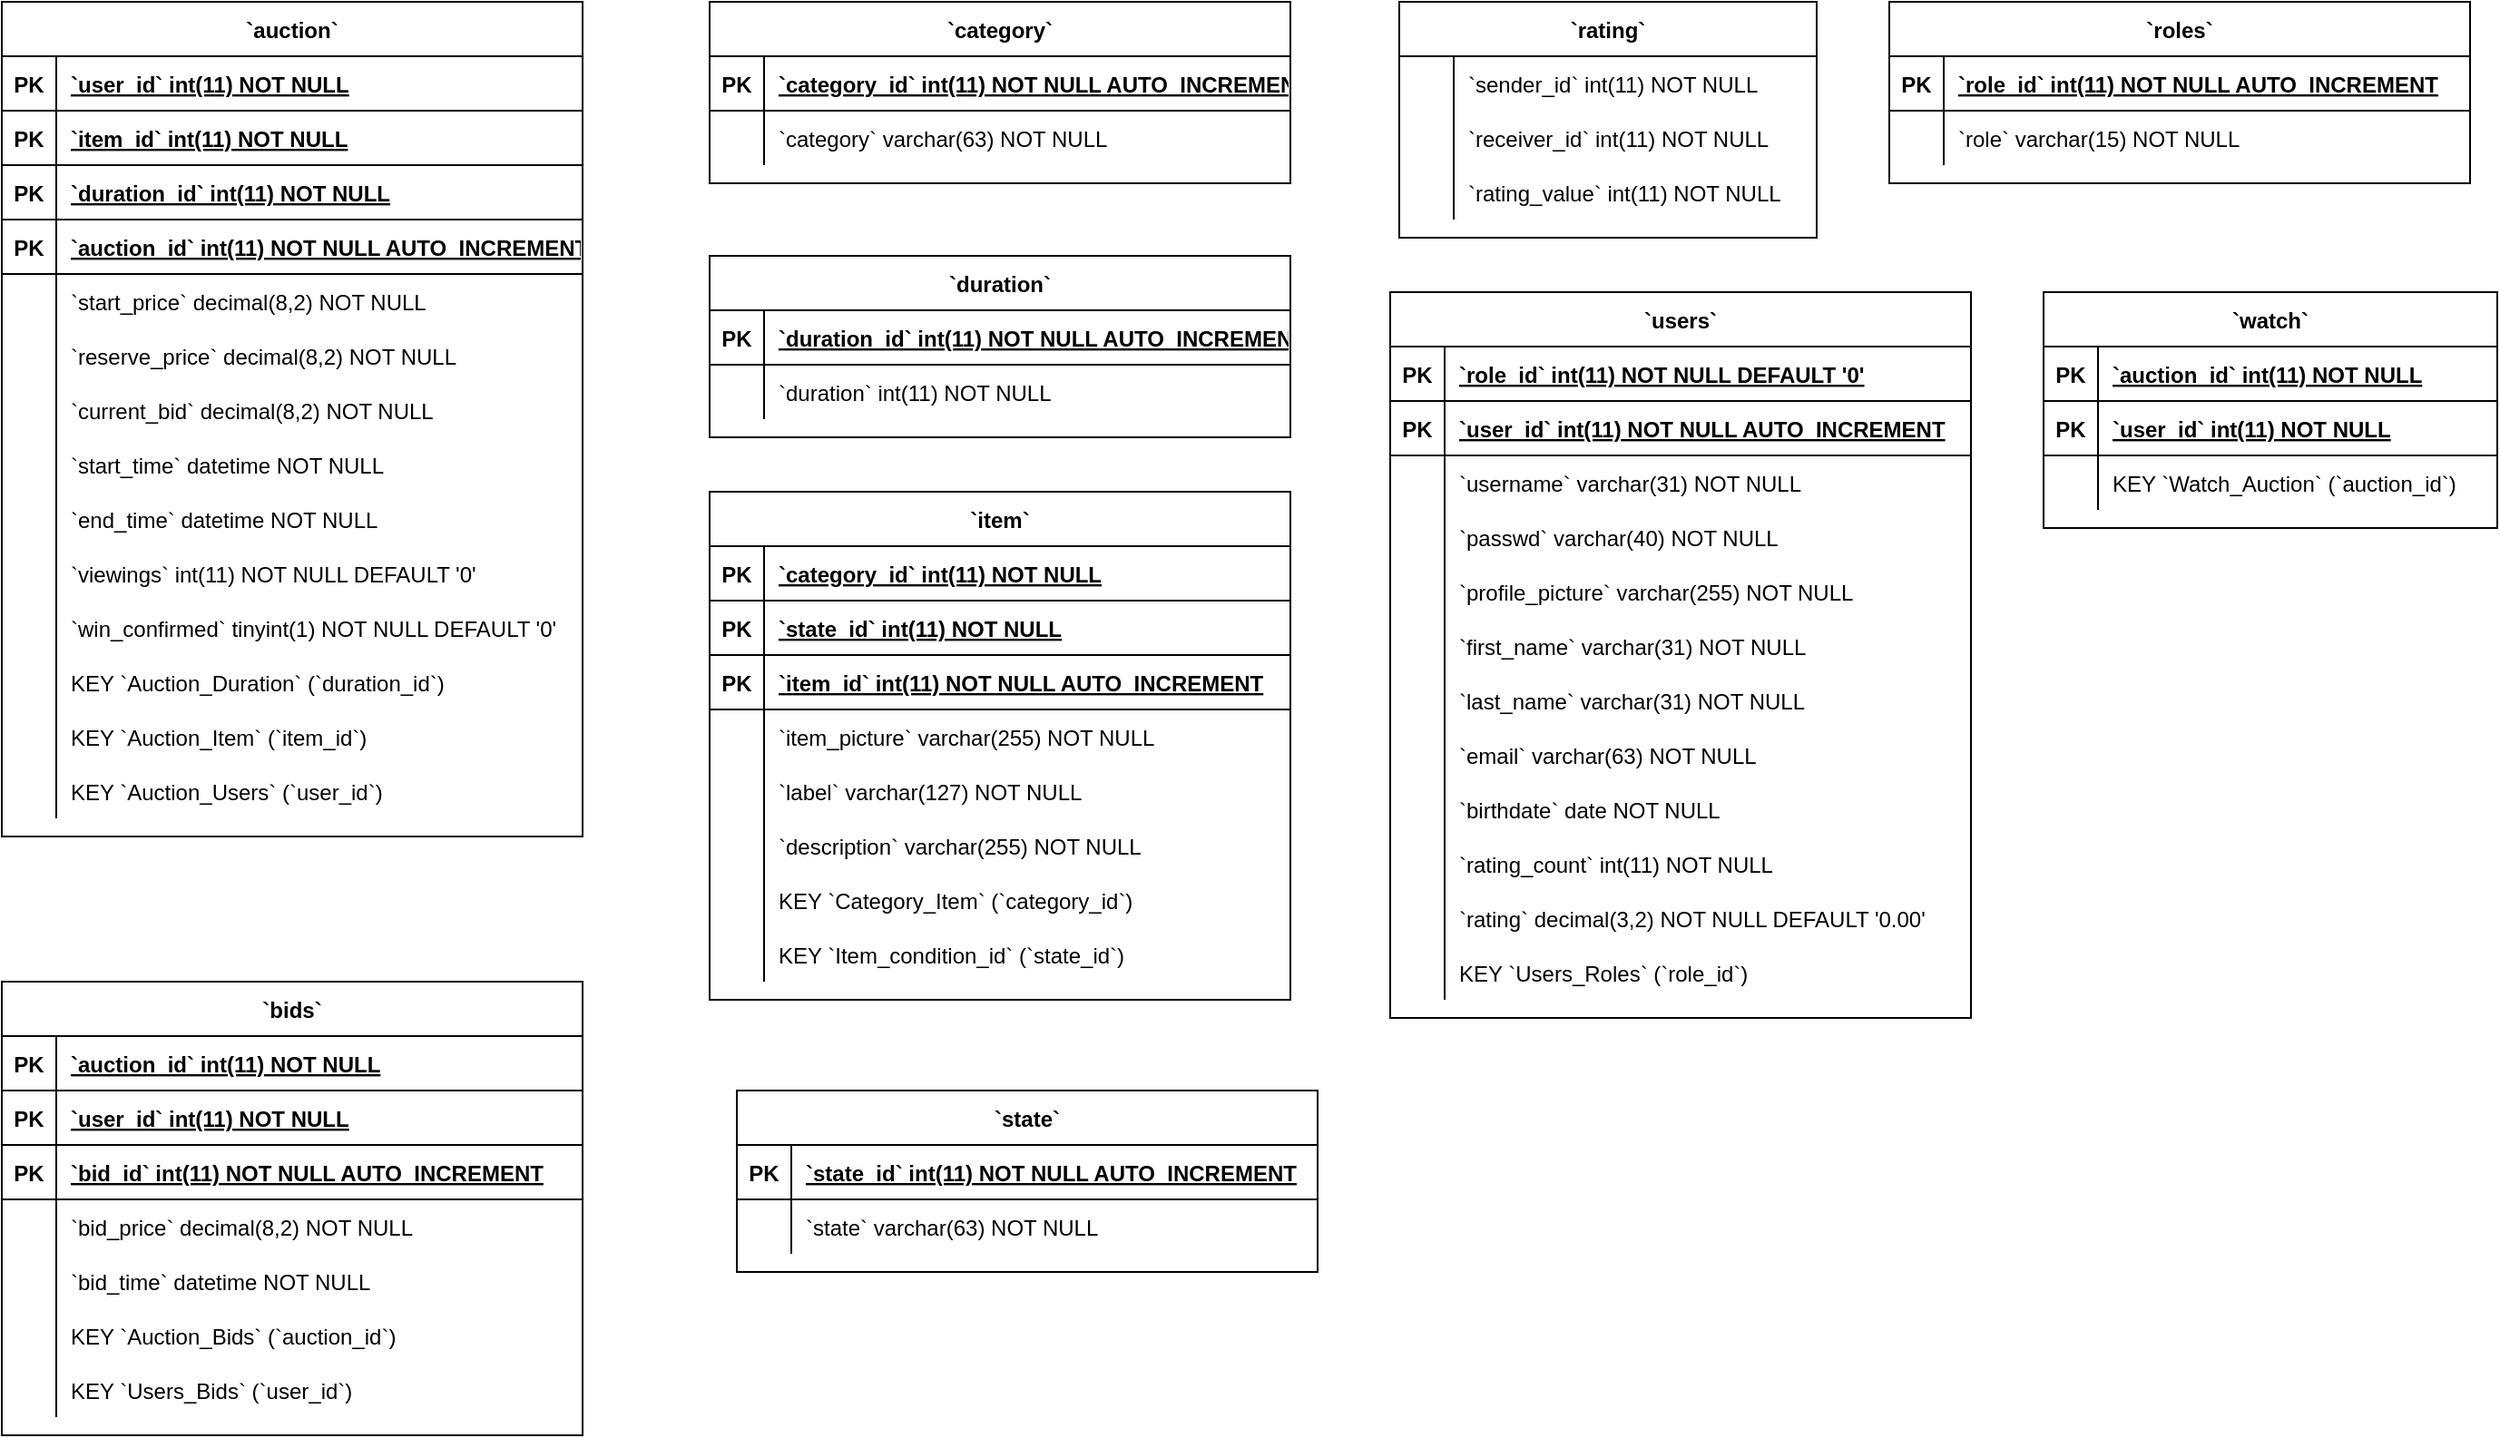 <mxfile version="20.6.0" type="device"><diagram id="AHebOEPhdph1vgH48Bf9" name="Page-1"><mxGraphModel dx="3964" dy="787" grid="1" gridSize="10" guides="1" tooltips="1" connect="1" arrows="1" fold="1" page="1" pageScale="1" pageWidth="827" pageHeight="1169" math="0" shadow="0"><root><mxCell id="0"/><mxCell id="1" parent="0"/><mxCell id="2-tGtC1CJ1ZAGN_sOomi-176" value="`auction`" style="shape=table;startSize=30;container=1;collapsible=1;childLayout=tableLayout;fixedRows=1;rowLines=0;fontStyle=1;align=center;resizeLast=1;" vertex="1" parent="1"><mxGeometry x="-2425" y="30" width="320" height="460" as="geometry"/></mxCell><mxCell id="2-tGtC1CJ1ZAGN_sOomi-177" value="" style="shape=tableRow;horizontal=0;startSize=0;swimlaneHead=0;swimlaneBody=0;fillColor=none;collapsible=0;dropTarget=0;points=[[0,0.5],[1,0.5]];portConstraint=eastwest;top=0;left=0;right=0;bottom=1;" vertex="1" parent="2-tGtC1CJ1ZAGN_sOomi-176"><mxGeometry y="30" width="320" height="30" as="geometry"/></mxCell><mxCell id="2-tGtC1CJ1ZAGN_sOomi-178" value="PK" style="shape=partialRectangle;overflow=hidden;connectable=0;fillColor=none;top=0;left=0;bottom=0;right=0;fontStyle=1;" vertex="1" parent="2-tGtC1CJ1ZAGN_sOomi-177"><mxGeometry width="30" height="30" as="geometry"><mxRectangle width="30" height="30" as="alternateBounds"/></mxGeometry></mxCell><mxCell id="2-tGtC1CJ1ZAGN_sOomi-179" value="`user_id` int(11) NOT NULL" style="shape=partialRectangle;overflow=hidden;connectable=0;fillColor=none;align=left;top=0;left=0;bottom=0;right=0;spacingLeft=6;fontStyle=5;" vertex="1" parent="2-tGtC1CJ1ZAGN_sOomi-177"><mxGeometry x="30" width="290" height="30" as="geometry"><mxRectangle width="290" height="30" as="alternateBounds"/></mxGeometry></mxCell><mxCell id="2-tGtC1CJ1ZAGN_sOomi-180" value="" style="shape=tableRow;horizontal=0;startSize=0;swimlaneHead=0;swimlaneBody=0;fillColor=none;collapsible=0;dropTarget=0;points=[[0,0.5],[1,0.5]];portConstraint=eastwest;top=0;left=0;right=0;bottom=1;" vertex="1" parent="2-tGtC1CJ1ZAGN_sOomi-176"><mxGeometry y="60" width="320" height="30" as="geometry"/></mxCell><mxCell id="2-tGtC1CJ1ZAGN_sOomi-181" value="PK" style="shape=partialRectangle;overflow=hidden;connectable=0;fillColor=none;top=0;left=0;bottom=0;right=0;fontStyle=1;" vertex="1" parent="2-tGtC1CJ1ZAGN_sOomi-180"><mxGeometry width="30" height="30" as="geometry"><mxRectangle width="30" height="30" as="alternateBounds"/></mxGeometry></mxCell><mxCell id="2-tGtC1CJ1ZAGN_sOomi-182" value="`item_id` int(11) NOT NULL" style="shape=partialRectangle;overflow=hidden;connectable=0;fillColor=none;align=left;top=0;left=0;bottom=0;right=0;spacingLeft=6;fontStyle=5;" vertex="1" parent="2-tGtC1CJ1ZAGN_sOomi-180"><mxGeometry x="30" width="290" height="30" as="geometry"><mxRectangle width="290" height="30" as="alternateBounds"/></mxGeometry></mxCell><mxCell id="2-tGtC1CJ1ZAGN_sOomi-183" value="" style="shape=tableRow;horizontal=0;startSize=0;swimlaneHead=0;swimlaneBody=0;fillColor=none;collapsible=0;dropTarget=0;points=[[0,0.5],[1,0.5]];portConstraint=eastwest;top=0;left=0;right=0;bottom=1;" vertex="1" parent="2-tGtC1CJ1ZAGN_sOomi-176"><mxGeometry y="90" width="320" height="30" as="geometry"/></mxCell><mxCell id="2-tGtC1CJ1ZAGN_sOomi-184" value="PK" style="shape=partialRectangle;overflow=hidden;connectable=0;fillColor=none;top=0;left=0;bottom=0;right=0;fontStyle=1;" vertex="1" parent="2-tGtC1CJ1ZAGN_sOomi-183"><mxGeometry width="30" height="30" as="geometry"><mxRectangle width="30" height="30" as="alternateBounds"/></mxGeometry></mxCell><mxCell id="2-tGtC1CJ1ZAGN_sOomi-185" value="`duration_id` int(11) NOT NULL" style="shape=partialRectangle;overflow=hidden;connectable=0;fillColor=none;align=left;top=0;left=0;bottom=0;right=0;spacingLeft=6;fontStyle=5;" vertex="1" parent="2-tGtC1CJ1ZAGN_sOomi-183"><mxGeometry x="30" width="290" height="30" as="geometry"><mxRectangle width="290" height="30" as="alternateBounds"/></mxGeometry></mxCell><mxCell id="2-tGtC1CJ1ZAGN_sOomi-186" value="" style="shape=tableRow;horizontal=0;startSize=0;swimlaneHead=0;swimlaneBody=0;fillColor=none;collapsible=0;dropTarget=0;points=[[0,0.5],[1,0.5]];portConstraint=eastwest;top=0;left=0;right=0;bottom=1;" vertex="1" parent="2-tGtC1CJ1ZAGN_sOomi-176"><mxGeometry y="120" width="320" height="30" as="geometry"/></mxCell><mxCell id="2-tGtC1CJ1ZAGN_sOomi-187" value="PK" style="shape=partialRectangle;overflow=hidden;connectable=0;fillColor=none;top=0;left=0;bottom=0;right=0;fontStyle=1;" vertex="1" parent="2-tGtC1CJ1ZAGN_sOomi-186"><mxGeometry width="30" height="30" as="geometry"><mxRectangle width="30" height="30" as="alternateBounds"/></mxGeometry></mxCell><mxCell id="2-tGtC1CJ1ZAGN_sOomi-188" value="`auction_id` int(11) NOT NULL AUTO_INCREMENT" style="shape=partialRectangle;overflow=hidden;connectable=0;fillColor=none;align=left;top=0;left=0;bottom=0;right=0;spacingLeft=6;fontStyle=5;" vertex="1" parent="2-tGtC1CJ1ZAGN_sOomi-186"><mxGeometry x="30" width="290" height="30" as="geometry"><mxRectangle width="290" height="30" as="alternateBounds"/></mxGeometry></mxCell><mxCell id="2-tGtC1CJ1ZAGN_sOomi-189" value="" style="shape=tableRow;horizontal=0;startSize=0;swimlaneHead=0;swimlaneBody=0;fillColor=none;collapsible=0;dropTarget=0;points=[[0,0.5],[1,0.5]];portConstraint=eastwest;top=0;left=0;right=0;bottom=0;" vertex="1" parent="2-tGtC1CJ1ZAGN_sOomi-176"><mxGeometry y="150" width="320" height="30" as="geometry"/></mxCell><mxCell id="2-tGtC1CJ1ZAGN_sOomi-190" value="" style="shape=partialRectangle;overflow=hidden;connectable=0;fillColor=none;top=0;left=0;bottom=0;right=0;" vertex="1" parent="2-tGtC1CJ1ZAGN_sOomi-189"><mxGeometry width="30" height="30" as="geometry"><mxRectangle width="30" height="30" as="alternateBounds"/></mxGeometry></mxCell><mxCell id="2-tGtC1CJ1ZAGN_sOomi-191" value="`start_price` decimal(8,2) NOT NULL" style="shape=partialRectangle;overflow=hidden;connectable=0;fillColor=none;align=left;top=0;left=0;bottom=0;right=0;spacingLeft=6;" vertex="1" parent="2-tGtC1CJ1ZAGN_sOomi-189"><mxGeometry x="30" width="290" height="30" as="geometry"><mxRectangle width="290" height="30" as="alternateBounds"/></mxGeometry></mxCell><mxCell id="2-tGtC1CJ1ZAGN_sOomi-192" value="" style="shape=tableRow;horizontal=0;startSize=0;swimlaneHead=0;swimlaneBody=0;fillColor=none;collapsible=0;dropTarget=0;points=[[0,0.5],[1,0.5]];portConstraint=eastwest;top=0;left=0;right=0;bottom=0;" vertex="1" parent="2-tGtC1CJ1ZAGN_sOomi-176"><mxGeometry y="180" width="320" height="30" as="geometry"/></mxCell><mxCell id="2-tGtC1CJ1ZAGN_sOomi-193" value="" style="shape=partialRectangle;overflow=hidden;connectable=0;fillColor=none;top=0;left=0;bottom=0;right=0;" vertex="1" parent="2-tGtC1CJ1ZAGN_sOomi-192"><mxGeometry width="30" height="30" as="geometry"><mxRectangle width="30" height="30" as="alternateBounds"/></mxGeometry></mxCell><mxCell id="2-tGtC1CJ1ZAGN_sOomi-194" value="`reserve_price` decimal(8,2) NOT NULL" style="shape=partialRectangle;overflow=hidden;connectable=0;fillColor=none;align=left;top=0;left=0;bottom=0;right=0;spacingLeft=6;" vertex="1" parent="2-tGtC1CJ1ZAGN_sOomi-192"><mxGeometry x="30" width="290" height="30" as="geometry"><mxRectangle width="290" height="30" as="alternateBounds"/></mxGeometry></mxCell><mxCell id="2-tGtC1CJ1ZAGN_sOomi-195" value="" style="shape=tableRow;horizontal=0;startSize=0;swimlaneHead=0;swimlaneBody=0;fillColor=none;collapsible=0;dropTarget=0;points=[[0,0.5],[1,0.5]];portConstraint=eastwest;top=0;left=0;right=0;bottom=0;" vertex="1" parent="2-tGtC1CJ1ZAGN_sOomi-176"><mxGeometry y="210" width="320" height="30" as="geometry"/></mxCell><mxCell id="2-tGtC1CJ1ZAGN_sOomi-196" value="" style="shape=partialRectangle;overflow=hidden;connectable=0;fillColor=none;top=0;left=0;bottom=0;right=0;" vertex="1" parent="2-tGtC1CJ1ZAGN_sOomi-195"><mxGeometry width="30" height="30" as="geometry"><mxRectangle width="30" height="30" as="alternateBounds"/></mxGeometry></mxCell><mxCell id="2-tGtC1CJ1ZAGN_sOomi-197" value="`current_bid` decimal(8,2) NOT NULL" style="shape=partialRectangle;overflow=hidden;connectable=0;fillColor=none;align=left;top=0;left=0;bottom=0;right=0;spacingLeft=6;" vertex="1" parent="2-tGtC1CJ1ZAGN_sOomi-195"><mxGeometry x="30" width="290" height="30" as="geometry"><mxRectangle width="290" height="30" as="alternateBounds"/></mxGeometry></mxCell><mxCell id="2-tGtC1CJ1ZAGN_sOomi-198" value="" style="shape=tableRow;horizontal=0;startSize=0;swimlaneHead=0;swimlaneBody=0;fillColor=none;collapsible=0;dropTarget=0;points=[[0,0.5],[1,0.5]];portConstraint=eastwest;top=0;left=0;right=0;bottom=0;" vertex="1" parent="2-tGtC1CJ1ZAGN_sOomi-176"><mxGeometry y="240" width="320" height="30" as="geometry"/></mxCell><mxCell id="2-tGtC1CJ1ZAGN_sOomi-199" value="" style="shape=partialRectangle;overflow=hidden;connectable=0;fillColor=none;top=0;left=0;bottom=0;right=0;" vertex="1" parent="2-tGtC1CJ1ZAGN_sOomi-198"><mxGeometry width="30" height="30" as="geometry"><mxRectangle width="30" height="30" as="alternateBounds"/></mxGeometry></mxCell><mxCell id="2-tGtC1CJ1ZAGN_sOomi-200" value="`start_time` datetime NOT NULL" style="shape=partialRectangle;overflow=hidden;connectable=0;fillColor=none;align=left;top=0;left=0;bottom=0;right=0;spacingLeft=6;" vertex="1" parent="2-tGtC1CJ1ZAGN_sOomi-198"><mxGeometry x="30" width="290" height="30" as="geometry"><mxRectangle width="290" height="30" as="alternateBounds"/></mxGeometry></mxCell><mxCell id="2-tGtC1CJ1ZAGN_sOomi-201" value="" style="shape=tableRow;horizontal=0;startSize=0;swimlaneHead=0;swimlaneBody=0;fillColor=none;collapsible=0;dropTarget=0;points=[[0,0.5],[1,0.5]];portConstraint=eastwest;top=0;left=0;right=0;bottom=0;" vertex="1" parent="2-tGtC1CJ1ZAGN_sOomi-176"><mxGeometry y="270" width="320" height="30" as="geometry"/></mxCell><mxCell id="2-tGtC1CJ1ZAGN_sOomi-202" value="" style="shape=partialRectangle;overflow=hidden;connectable=0;fillColor=none;top=0;left=0;bottom=0;right=0;" vertex="1" parent="2-tGtC1CJ1ZAGN_sOomi-201"><mxGeometry width="30" height="30" as="geometry"><mxRectangle width="30" height="30" as="alternateBounds"/></mxGeometry></mxCell><mxCell id="2-tGtC1CJ1ZAGN_sOomi-203" value="`end_time` datetime NOT NULL" style="shape=partialRectangle;overflow=hidden;connectable=0;fillColor=none;align=left;top=0;left=0;bottom=0;right=0;spacingLeft=6;" vertex="1" parent="2-tGtC1CJ1ZAGN_sOomi-201"><mxGeometry x="30" width="290" height="30" as="geometry"><mxRectangle width="290" height="30" as="alternateBounds"/></mxGeometry></mxCell><mxCell id="2-tGtC1CJ1ZAGN_sOomi-204" value="" style="shape=tableRow;horizontal=0;startSize=0;swimlaneHead=0;swimlaneBody=0;fillColor=none;collapsible=0;dropTarget=0;points=[[0,0.5],[1,0.5]];portConstraint=eastwest;top=0;left=0;right=0;bottom=0;" vertex="1" parent="2-tGtC1CJ1ZAGN_sOomi-176"><mxGeometry y="300" width="320" height="30" as="geometry"/></mxCell><mxCell id="2-tGtC1CJ1ZAGN_sOomi-205" value="" style="shape=partialRectangle;overflow=hidden;connectable=0;fillColor=none;top=0;left=0;bottom=0;right=0;" vertex="1" parent="2-tGtC1CJ1ZAGN_sOomi-204"><mxGeometry width="30" height="30" as="geometry"><mxRectangle width="30" height="30" as="alternateBounds"/></mxGeometry></mxCell><mxCell id="2-tGtC1CJ1ZAGN_sOomi-206" value="`viewings` int(11) NOT NULL DEFAULT '0'" style="shape=partialRectangle;overflow=hidden;connectable=0;fillColor=none;align=left;top=0;left=0;bottom=0;right=0;spacingLeft=6;" vertex="1" parent="2-tGtC1CJ1ZAGN_sOomi-204"><mxGeometry x="30" width="290" height="30" as="geometry"><mxRectangle width="290" height="30" as="alternateBounds"/></mxGeometry></mxCell><mxCell id="2-tGtC1CJ1ZAGN_sOomi-207" value="" style="shape=tableRow;horizontal=0;startSize=0;swimlaneHead=0;swimlaneBody=0;fillColor=none;collapsible=0;dropTarget=0;points=[[0,0.5],[1,0.5]];portConstraint=eastwest;top=0;left=0;right=0;bottom=0;" vertex="1" parent="2-tGtC1CJ1ZAGN_sOomi-176"><mxGeometry y="330" width="320" height="30" as="geometry"/></mxCell><mxCell id="2-tGtC1CJ1ZAGN_sOomi-208" value="" style="shape=partialRectangle;overflow=hidden;connectable=0;fillColor=none;top=0;left=0;bottom=0;right=0;" vertex="1" parent="2-tGtC1CJ1ZAGN_sOomi-207"><mxGeometry width="30" height="30" as="geometry"><mxRectangle width="30" height="30" as="alternateBounds"/></mxGeometry></mxCell><mxCell id="2-tGtC1CJ1ZAGN_sOomi-209" value="`win_confirmed` tinyint(1) NOT NULL DEFAULT '0'" style="shape=partialRectangle;overflow=hidden;connectable=0;fillColor=none;align=left;top=0;left=0;bottom=0;right=0;spacingLeft=6;" vertex="1" parent="2-tGtC1CJ1ZAGN_sOomi-207"><mxGeometry x="30" width="290" height="30" as="geometry"><mxRectangle width="290" height="30" as="alternateBounds"/></mxGeometry></mxCell><mxCell id="2-tGtC1CJ1ZAGN_sOomi-210" value="" style="shape=tableRow;horizontal=0;startSize=0;swimlaneHead=0;swimlaneBody=0;fillColor=none;collapsible=0;dropTarget=0;points=[[0,0.5],[1,0.5]];portConstraint=eastwest;top=0;left=0;right=0;bottom=0;" vertex="1" parent="2-tGtC1CJ1ZAGN_sOomi-176"><mxGeometry y="360" width="320" height="30" as="geometry"/></mxCell><mxCell id="2-tGtC1CJ1ZAGN_sOomi-211" value="" style="shape=partialRectangle;overflow=hidden;connectable=0;fillColor=none;top=0;left=0;bottom=0;right=0;" vertex="1" parent="2-tGtC1CJ1ZAGN_sOomi-210"><mxGeometry width="30" height="30" as="geometry"><mxRectangle width="30" height="30" as="alternateBounds"/></mxGeometry></mxCell><mxCell id="2-tGtC1CJ1ZAGN_sOomi-212" value="KEY `Auction_Duration` (`duration_id`)" style="shape=partialRectangle;overflow=hidden;connectable=0;fillColor=none;align=left;top=0;left=0;bottom=0;right=0;spacingLeft=6;" vertex="1" parent="2-tGtC1CJ1ZAGN_sOomi-210"><mxGeometry x="30" width="290" height="30" as="geometry"><mxRectangle width="290" height="30" as="alternateBounds"/></mxGeometry></mxCell><mxCell id="2-tGtC1CJ1ZAGN_sOomi-213" value="" style="shape=tableRow;horizontal=0;startSize=0;swimlaneHead=0;swimlaneBody=0;fillColor=none;collapsible=0;dropTarget=0;points=[[0,0.5],[1,0.5]];portConstraint=eastwest;top=0;left=0;right=0;bottom=0;" vertex="1" parent="2-tGtC1CJ1ZAGN_sOomi-176"><mxGeometry y="390" width="320" height="30" as="geometry"/></mxCell><mxCell id="2-tGtC1CJ1ZAGN_sOomi-214" value="" style="shape=partialRectangle;overflow=hidden;connectable=0;fillColor=none;top=0;left=0;bottom=0;right=0;" vertex="1" parent="2-tGtC1CJ1ZAGN_sOomi-213"><mxGeometry width="30" height="30" as="geometry"><mxRectangle width="30" height="30" as="alternateBounds"/></mxGeometry></mxCell><mxCell id="2-tGtC1CJ1ZAGN_sOomi-215" value="KEY `Auction_Item` (`item_id`)" style="shape=partialRectangle;overflow=hidden;connectable=0;fillColor=none;align=left;top=0;left=0;bottom=0;right=0;spacingLeft=6;" vertex="1" parent="2-tGtC1CJ1ZAGN_sOomi-213"><mxGeometry x="30" width="290" height="30" as="geometry"><mxRectangle width="290" height="30" as="alternateBounds"/></mxGeometry></mxCell><mxCell id="2-tGtC1CJ1ZAGN_sOomi-216" value="" style="shape=tableRow;horizontal=0;startSize=0;swimlaneHead=0;swimlaneBody=0;fillColor=none;collapsible=0;dropTarget=0;points=[[0,0.5],[1,0.5]];portConstraint=eastwest;top=0;left=0;right=0;bottom=0;" vertex="1" parent="2-tGtC1CJ1ZAGN_sOomi-176"><mxGeometry y="420" width="320" height="30" as="geometry"/></mxCell><mxCell id="2-tGtC1CJ1ZAGN_sOomi-217" value="" style="shape=partialRectangle;overflow=hidden;connectable=0;fillColor=none;top=0;left=0;bottom=0;right=0;" vertex="1" parent="2-tGtC1CJ1ZAGN_sOomi-216"><mxGeometry width="30" height="30" as="geometry"><mxRectangle width="30" height="30" as="alternateBounds"/></mxGeometry></mxCell><mxCell id="2-tGtC1CJ1ZAGN_sOomi-218" value="KEY `Auction_Users` (`user_id`)" style="shape=partialRectangle;overflow=hidden;connectable=0;fillColor=none;align=left;top=0;left=0;bottom=0;right=0;spacingLeft=6;" vertex="1" parent="2-tGtC1CJ1ZAGN_sOomi-216"><mxGeometry x="30" width="290" height="30" as="geometry"><mxRectangle width="290" height="30" as="alternateBounds"/></mxGeometry></mxCell><mxCell id="2-tGtC1CJ1ZAGN_sOomi-219" value="`bids`" style="shape=table;startSize=30;container=1;collapsible=1;childLayout=tableLayout;fixedRows=1;rowLines=0;fontStyle=1;align=center;resizeLast=1;" vertex="1" parent="1"><mxGeometry x="-2425" y="570" width="320" height="250" as="geometry"/></mxCell><mxCell id="2-tGtC1CJ1ZAGN_sOomi-220" value="" style="shape=tableRow;horizontal=0;startSize=0;swimlaneHead=0;swimlaneBody=0;fillColor=none;collapsible=0;dropTarget=0;points=[[0,0.5],[1,0.5]];portConstraint=eastwest;top=0;left=0;right=0;bottom=1;" vertex="1" parent="2-tGtC1CJ1ZAGN_sOomi-219"><mxGeometry y="30" width="320" height="30" as="geometry"/></mxCell><mxCell id="2-tGtC1CJ1ZAGN_sOomi-221" value="PK" style="shape=partialRectangle;overflow=hidden;connectable=0;fillColor=none;top=0;left=0;bottom=0;right=0;fontStyle=1;" vertex="1" parent="2-tGtC1CJ1ZAGN_sOomi-220"><mxGeometry width="30" height="30" as="geometry"><mxRectangle width="30" height="30" as="alternateBounds"/></mxGeometry></mxCell><mxCell id="2-tGtC1CJ1ZAGN_sOomi-222" value="`auction_id` int(11) NOT NULL" style="shape=partialRectangle;overflow=hidden;connectable=0;fillColor=none;align=left;top=0;left=0;bottom=0;right=0;spacingLeft=6;fontStyle=5;" vertex="1" parent="2-tGtC1CJ1ZAGN_sOomi-220"><mxGeometry x="30" width="290" height="30" as="geometry"><mxRectangle width="290" height="30" as="alternateBounds"/></mxGeometry></mxCell><mxCell id="2-tGtC1CJ1ZAGN_sOomi-223" value="" style="shape=tableRow;horizontal=0;startSize=0;swimlaneHead=0;swimlaneBody=0;fillColor=none;collapsible=0;dropTarget=0;points=[[0,0.5],[1,0.5]];portConstraint=eastwest;top=0;left=0;right=0;bottom=1;" vertex="1" parent="2-tGtC1CJ1ZAGN_sOomi-219"><mxGeometry y="60" width="320" height="30" as="geometry"/></mxCell><mxCell id="2-tGtC1CJ1ZAGN_sOomi-224" value="PK" style="shape=partialRectangle;overflow=hidden;connectable=0;fillColor=none;top=0;left=0;bottom=0;right=0;fontStyle=1;" vertex="1" parent="2-tGtC1CJ1ZAGN_sOomi-223"><mxGeometry width="30" height="30" as="geometry"><mxRectangle width="30" height="30" as="alternateBounds"/></mxGeometry></mxCell><mxCell id="2-tGtC1CJ1ZAGN_sOomi-225" value="`user_id` int(11) NOT NULL" style="shape=partialRectangle;overflow=hidden;connectable=0;fillColor=none;align=left;top=0;left=0;bottom=0;right=0;spacingLeft=6;fontStyle=5;" vertex="1" parent="2-tGtC1CJ1ZAGN_sOomi-223"><mxGeometry x="30" width="290" height="30" as="geometry"><mxRectangle width="290" height="30" as="alternateBounds"/></mxGeometry></mxCell><mxCell id="2-tGtC1CJ1ZAGN_sOomi-226" value="" style="shape=tableRow;horizontal=0;startSize=0;swimlaneHead=0;swimlaneBody=0;fillColor=none;collapsible=0;dropTarget=0;points=[[0,0.5],[1,0.5]];portConstraint=eastwest;top=0;left=0;right=0;bottom=1;" vertex="1" parent="2-tGtC1CJ1ZAGN_sOomi-219"><mxGeometry y="90" width="320" height="30" as="geometry"/></mxCell><mxCell id="2-tGtC1CJ1ZAGN_sOomi-227" value="PK" style="shape=partialRectangle;overflow=hidden;connectable=0;fillColor=none;top=0;left=0;bottom=0;right=0;fontStyle=1;" vertex="1" parent="2-tGtC1CJ1ZAGN_sOomi-226"><mxGeometry width="30" height="30" as="geometry"><mxRectangle width="30" height="30" as="alternateBounds"/></mxGeometry></mxCell><mxCell id="2-tGtC1CJ1ZAGN_sOomi-228" value="`bid_id` int(11) NOT NULL AUTO_INCREMENT" style="shape=partialRectangle;overflow=hidden;connectable=0;fillColor=none;align=left;top=0;left=0;bottom=0;right=0;spacingLeft=6;fontStyle=5;" vertex="1" parent="2-tGtC1CJ1ZAGN_sOomi-226"><mxGeometry x="30" width="290" height="30" as="geometry"><mxRectangle width="290" height="30" as="alternateBounds"/></mxGeometry></mxCell><mxCell id="2-tGtC1CJ1ZAGN_sOomi-229" value="" style="shape=tableRow;horizontal=0;startSize=0;swimlaneHead=0;swimlaneBody=0;fillColor=none;collapsible=0;dropTarget=0;points=[[0,0.5],[1,0.5]];portConstraint=eastwest;top=0;left=0;right=0;bottom=0;" vertex="1" parent="2-tGtC1CJ1ZAGN_sOomi-219"><mxGeometry y="120" width="320" height="30" as="geometry"/></mxCell><mxCell id="2-tGtC1CJ1ZAGN_sOomi-230" value="" style="shape=partialRectangle;overflow=hidden;connectable=0;fillColor=none;top=0;left=0;bottom=0;right=0;" vertex="1" parent="2-tGtC1CJ1ZAGN_sOomi-229"><mxGeometry width="30" height="30" as="geometry"><mxRectangle width="30" height="30" as="alternateBounds"/></mxGeometry></mxCell><mxCell id="2-tGtC1CJ1ZAGN_sOomi-231" value="`bid_price` decimal(8,2) NOT NULL" style="shape=partialRectangle;overflow=hidden;connectable=0;fillColor=none;align=left;top=0;left=0;bottom=0;right=0;spacingLeft=6;" vertex="1" parent="2-tGtC1CJ1ZAGN_sOomi-229"><mxGeometry x="30" width="290" height="30" as="geometry"><mxRectangle width="290" height="30" as="alternateBounds"/></mxGeometry></mxCell><mxCell id="2-tGtC1CJ1ZAGN_sOomi-232" value="" style="shape=tableRow;horizontal=0;startSize=0;swimlaneHead=0;swimlaneBody=0;fillColor=none;collapsible=0;dropTarget=0;points=[[0,0.5],[1,0.5]];portConstraint=eastwest;top=0;left=0;right=0;bottom=0;" vertex="1" parent="2-tGtC1CJ1ZAGN_sOomi-219"><mxGeometry y="150" width="320" height="30" as="geometry"/></mxCell><mxCell id="2-tGtC1CJ1ZAGN_sOomi-233" value="" style="shape=partialRectangle;overflow=hidden;connectable=0;fillColor=none;top=0;left=0;bottom=0;right=0;" vertex="1" parent="2-tGtC1CJ1ZAGN_sOomi-232"><mxGeometry width="30" height="30" as="geometry"><mxRectangle width="30" height="30" as="alternateBounds"/></mxGeometry></mxCell><mxCell id="2-tGtC1CJ1ZAGN_sOomi-234" value="`bid_time` datetime NOT NULL" style="shape=partialRectangle;overflow=hidden;connectable=0;fillColor=none;align=left;top=0;left=0;bottom=0;right=0;spacingLeft=6;" vertex="1" parent="2-tGtC1CJ1ZAGN_sOomi-232"><mxGeometry x="30" width="290" height="30" as="geometry"><mxRectangle width="290" height="30" as="alternateBounds"/></mxGeometry></mxCell><mxCell id="2-tGtC1CJ1ZAGN_sOomi-235" value="" style="shape=tableRow;horizontal=0;startSize=0;swimlaneHead=0;swimlaneBody=0;fillColor=none;collapsible=0;dropTarget=0;points=[[0,0.5],[1,0.5]];portConstraint=eastwest;top=0;left=0;right=0;bottom=0;" vertex="1" parent="2-tGtC1CJ1ZAGN_sOomi-219"><mxGeometry y="180" width="320" height="30" as="geometry"/></mxCell><mxCell id="2-tGtC1CJ1ZAGN_sOomi-236" value="" style="shape=partialRectangle;overflow=hidden;connectable=0;fillColor=none;top=0;left=0;bottom=0;right=0;" vertex="1" parent="2-tGtC1CJ1ZAGN_sOomi-235"><mxGeometry width="30" height="30" as="geometry"><mxRectangle width="30" height="30" as="alternateBounds"/></mxGeometry></mxCell><mxCell id="2-tGtC1CJ1ZAGN_sOomi-237" value="KEY `Auction_Bids` (`auction_id`)" style="shape=partialRectangle;overflow=hidden;connectable=0;fillColor=none;align=left;top=0;left=0;bottom=0;right=0;spacingLeft=6;" vertex="1" parent="2-tGtC1CJ1ZAGN_sOomi-235"><mxGeometry x="30" width="290" height="30" as="geometry"><mxRectangle width="290" height="30" as="alternateBounds"/></mxGeometry></mxCell><mxCell id="2-tGtC1CJ1ZAGN_sOomi-238" value="" style="shape=tableRow;horizontal=0;startSize=0;swimlaneHead=0;swimlaneBody=0;fillColor=none;collapsible=0;dropTarget=0;points=[[0,0.5],[1,0.5]];portConstraint=eastwest;top=0;left=0;right=0;bottom=0;" vertex="1" parent="2-tGtC1CJ1ZAGN_sOomi-219"><mxGeometry y="210" width="320" height="30" as="geometry"/></mxCell><mxCell id="2-tGtC1CJ1ZAGN_sOomi-239" value="" style="shape=partialRectangle;overflow=hidden;connectable=0;fillColor=none;top=0;left=0;bottom=0;right=0;" vertex="1" parent="2-tGtC1CJ1ZAGN_sOomi-238"><mxGeometry width="30" height="30" as="geometry"><mxRectangle width="30" height="30" as="alternateBounds"/></mxGeometry></mxCell><mxCell id="2-tGtC1CJ1ZAGN_sOomi-240" value="KEY `Users_Bids` (`user_id`)" style="shape=partialRectangle;overflow=hidden;connectable=0;fillColor=none;align=left;top=0;left=0;bottom=0;right=0;spacingLeft=6;" vertex="1" parent="2-tGtC1CJ1ZAGN_sOomi-238"><mxGeometry x="30" width="290" height="30" as="geometry"><mxRectangle width="290" height="30" as="alternateBounds"/></mxGeometry></mxCell><mxCell id="2-tGtC1CJ1ZAGN_sOomi-241" value="`category`" style="shape=table;startSize=30;container=1;collapsible=1;childLayout=tableLayout;fixedRows=1;rowLines=0;fontStyle=1;align=center;resizeLast=1;" vertex="1" parent="1"><mxGeometry x="-2035" y="30" width="320" height="100" as="geometry"/></mxCell><mxCell id="2-tGtC1CJ1ZAGN_sOomi-242" value="" style="shape=tableRow;horizontal=0;startSize=0;swimlaneHead=0;swimlaneBody=0;fillColor=none;collapsible=0;dropTarget=0;points=[[0,0.5],[1,0.5]];portConstraint=eastwest;top=0;left=0;right=0;bottom=1;" vertex="1" parent="2-tGtC1CJ1ZAGN_sOomi-241"><mxGeometry y="30" width="320" height="30" as="geometry"/></mxCell><mxCell id="2-tGtC1CJ1ZAGN_sOomi-243" value="PK" style="shape=partialRectangle;overflow=hidden;connectable=0;fillColor=none;top=0;left=0;bottom=0;right=0;fontStyle=1;" vertex="1" parent="2-tGtC1CJ1ZAGN_sOomi-242"><mxGeometry width="30" height="30" as="geometry"><mxRectangle width="30" height="30" as="alternateBounds"/></mxGeometry></mxCell><mxCell id="2-tGtC1CJ1ZAGN_sOomi-244" value="`category_id` int(11) NOT NULL AUTO_INCREMENT" style="shape=partialRectangle;overflow=hidden;connectable=0;fillColor=none;align=left;top=0;left=0;bottom=0;right=0;spacingLeft=6;fontStyle=5;" vertex="1" parent="2-tGtC1CJ1ZAGN_sOomi-242"><mxGeometry x="30" width="290" height="30" as="geometry"><mxRectangle width="290" height="30" as="alternateBounds"/></mxGeometry></mxCell><mxCell id="2-tGtC1CJ1ZAGN_sOomi-245" value="" style="shape=tableRow;horizontal=0;startSize=0;swimlaneHead=0;swimlaneBody=0;fillColor=none;collapsible=0;dropTarget=0;points=[[0,0.5],[1,0.5]];portConstraint=eastwest;top=0;left=0;right=0;bottom=0;" vertex="1" parent="2-tGtC1CJ1ZAGN_sOomi-241"><mxGeometry y="60" width="320" height="30" as="geometry"/></mxCell><mxCell id="2-tGtC1CJ1ZAGN_sOomi-246" value="" style="shape=partialRectangle;overflow=hidden;connectable=0;fillColor=none;top=0;left=0;bottom=0;right=0;" vertex="1" parent="2-tGtC1CJ1ZAGN_sOomi-245"><mxGeometry width="30" height="30" as="geometry"><mxRectangle width="30" height="30" as="alternateBounds"/></mxGeometry></mxCell><mxCell id="2-tGtC1CJ1ZAGN_sOomi-247" value="`category` varchar(63) NOT NULL" style="shape=partialRectangle;overflow=hidden;connectable=0;fillColor=none;align=left;top=0;left=0;bottom=0;right=0;spacingLeft=6;" vertex="1" parent="2-tGtC1CJ1ZAGN_sOomi-245"><mxGeometry x="30" width="290" height="30" as="geometry"><mxRectangle width="290" height="30" as="alternateBounds"/></mxGeometry></mxCell><mxCell id="2-tGtC1CJ1ZAGN_sOomi-248" value="`duration`" style="shape=table;startSize=30;container=1;collapsible=1;childLayout=tableLayout;fixedRows=1;rowLines=0;fontStyle=1;align=center;resizeLast=1;" vertex="1" parent="1"><mxGeometry x="-2035" y="170" width="320" height="100" as="geometry"/></mxCell><mxCell id="2-tGtC1CJ1ZAGN_sOomi-249" value="" style="shape=tableRow;horizontal=0;startSize=0;swimlaneHead=0;swimlaneBody=0;fillColor=none;collapsible=0;dropTarget=0;points=[[0,0.5],[1,0.5]];portConstraint=eastwest;top=0;left=0;right=0;bottom=1;" vertex="1" parent="2-tGtC1CJ1ZAGN_sOomi-248"><mxGeometry y="30" width="320" height="30" as="geometry"/></mxCell><mxCell id="2-tGtC1CJ1ZAGN_sOomi-250" value="PK" style="shape=partialRectangle;overflow=hidden;connectable=0;fillColor=none;top=0;left=0;bottom=0;right=0;fontStyle=1;" vertex="1" parent="2-tGtC1CJ1ZAGN_sOomi-249"><mxGeometry width="30" height="30" as="geometry"><mxRectangle width="30" height="30" as="alternateBounds"/></mxGeometry></mxCell><mxCell id="2-tGtC1CJ1ZAGN_sOomi-251" value="`duration_id` int(11) NOT NULL AUTO_INCREMENT" style="shape=partialRectangle;overflow=hidden;connectable=0;fillColor=none;align=left;top=0;left=0;bottom=0;right=0;spacingLeft=6;fontStyle=5;" vertex="1" parent="2-tGtC1CJ1ZAGN_sOomi-249"><mxGeometry x="30" width="290" height="30" as="geometry"><mxRectangle width="290" height="30" as="alternateBounds"/></mxGeometry></mxCell><mxCell id="2-tGtC1CJ1ZAGN_sOomi-252" value="" style="shape=tableRow;horizontal=0;startSize=0;swimlaneHead=0;swimlaneBody=0;fillColor=none;collapsible=0;dropTarget=0;points=[[0,0.5],[1,0.5]];portConstraint=eastwest;top=0;left=0;right=0;bottom=0;" vertex="1" parent="2-tGtC1CJ1ZAGN_sOomi-248"><mxGeometry y="60" width="320" height="30" as="geometry"/></mxCell><mxCell id="2-tGtC1CJ1ZAGN_sOomi-253" value="" style="shape=partialRectangle;overflow=hidden;connectable=0;fillColor=none;top=0;left=0;bottom=0;right=0;" vertex="1" parent="2-tGtC1CJ1ZAGN_sOomi-252"><mxGeometry width="30" height="30" as="geometry"><mxRectangle width="30" height="30" as="alternateBounds"/></mxGeometry></mxCell><mxCell id="2-tGtC1CJ1ZAGN_sOomi-254" value="`duration` int(11) NOT NULL" style="shape=partialRectangle;overflow=hidden;connectable=0;fillColor=none;align=left;top=0;left=0;bottom=0;right=0;spacingLeft=6;" vertex="1" parent="2-tGtC1CJ1ZAGN_sOomi-252"><mxGeometry x="30" width="290" height="30" as="geometry"><mxRectangle width="290" height="30" as="alternateBounds"/></mxGeometry></mxCell><mxCell id="2-tGtC1CJ1ZAGN_sOomi-255" value="`item`" style="shape=table;startSize=30;container=1;collapsible=1;childLayout=tableLayout;fixedRows=1;rowLines=0;fontStyle=1;align=center;resizeLast=1;" vertex="1" parent="1"><mxGeometry x="-2035" y="300" width="320" height="280" as="geometry"/></mxCell><mxCell id="2-tGtC1CJ1ZAGN_sOomi-256" value="" style="shape=tableRow;horizontal=0;startSize=0;swimlaneHead=0;swimlaneBody=0;fillColor=none;collapsible=0;dropTarget=0;points=[[0,0.5],[1,0.5]];portConstraint=eastwest;top=0;left=0;right=0;bottom=1;" vertex="1" parent="2-tGtC1CJ1ZAGN_sOomi-255"><mxGeometry y="30" width="320" height="30" as="geometry"/></mxCell><mxCell id="2-tGtC1CJ1ZAGN_sOomi-257" value="PK" style="shape=partialRectangle;overflow=hidden;connectable=0;fillColor=none;top=0;left=0;bottom=0;right=0;fontStyle=1;" vertex="1" parent="2-tGtC1CJ1ZAGN_sOomi-256"><mxGeometry width="30" height="30" as="geometry"><mxRectangle width="30" height="30" as="alternateBounds"/></mxGeometry></mxCell><mxCell id="2-tGtC1CJ1ZAGN_sOomi-258" value="`category_id` int(11) NOT NULL" style="shape=partialRectangle;overflow=hidden;connectable=0;fillColor=none;align=left;top=0;left=0;bottom=0;right=0;spacingLeft=6;fontStyle=5;" vertex="1" parent="2-tGtC1CJ1ZAGN_sOomi-256"><mxGeometry x="30" width="290" height="30" as="geometry"><mxRectangle width="290" height="30" as="alternateBounds"/></mxGeometry></mxCell><mxCell id="2-tGtC1CJ1ZAGN_sOomi-259" value="" style="shape=tableRow;horizontal=0;startSize=0;swimlaneHead=0;swimlaneBody=0;fillColor=none;collapsible=0;dropTarget=0;points=[[0,0.5],[1,0.5]];portConstraint=eastwest;top=0;left=0;right=0;bottom=1;" vertex="1" parent="2-tGtC1CJ1ZAGN_sOomi-255"><mxGeometry y="60" width="320" height="30" as="geometry"/></mxCell><mxCell id="2-tGtC1CJ1ZAGN_sOomi-260" value="PK" style="shape=partialRectangle;overflow=hidden;connectable=0;fillColor=none;top=0;left=0;bottom=0;right=0;fontStyle=1;" vertex="1" parent="2-tGtC1CJ1ZAGN_sOomi-259"><mxGeometry width="30" height="30" as="geometry"><mxRectangle width="30" height="30" as="alternateBounds"/></mxGeometry></mxCell><mxCell id="2-tGtC1CJ1ZAGN_sOomi-261" value="`state_id` int(11) NOT NULL" style="shape=partialRectangle;overflow=hidden;connectable=0;fillColor=none;align=left;top=0;left=0;bottom=0;right=0;spacingLeft=6;fontStyle=5;" vertex="1" parent="2-tGtC1CJ1ZAGN_sOomi-259"><mxGeometry x="30" width="290" height="30" as="geometry"><mxRectangle width="290" height="30" as="alternateBounds"/></mxGeometry></mxCell><mxCell id="2-tGtC1CJ1ZAGN_sOomi-262" value="" style="shape=tableRow;horizontal=0;startSize=0;swimlaneHead=0;swimlaneBody=0;fillColor=none;collapsible=0;dropTarget=0;points=[[0,0.5],[1,0.5]];portConstraint=eastwest;top=0;left=0;right=0;bottom=1;" vertex="1" parent="2-tGtC1CJ1ZAGN_sOomi-255"><mxGeometry y="90" width="320" height="30" as="geometry"/></mxCell><mxCell id="2-tGtC1CJ1ZAGN_sOomi-263" value="PK" style="shape=partialRectangle;overflow=hidden;connectable=0;fillColor=none;top=0;left=0;bottom=0;right=0;fontStyle=1;" vertex="1" parent="2-tGtC1CJ1ZAGN_sOomi-262"><mxGeometry width="30" height="30" as="geometry"><mxRectangle width="30" height="30" as="alternateBounds"/></mxGeometry></mxCell><mxCell id="2-tGtC1CJ1ZAGN_sOomi-264" value="`item_id` int(11) NOT NULL AUTO_INCREMENT" style="shape=partialRectangle;overflow=hidden;connectable=0;fillColor=none;align=left;top=0;left=0;bottom=0;right=0;spacingLeft=6;fontStyle=5;" vertex="1" parent="2-tGtC1CJ1ZAGN_sOomi-262"><mxGeometry x="30" width="290" height="30" as="geometry"><mxRectangle width="290" height="30" as="alternateBounds"/></mxGeometry></mxCell><mxCell id="2-tGtC1CJ1ZAGN_sOomi-265" value="" style="shape=tableRow;horizontal=0;startSize=0;swimlaneHead=0;swimlaneBody=0;fillColor=none;collapsible=0;dropTarget=0;points=[[0,0.5],[1,0.5]];portConstraint=eastwest;top=0;left=0;right=0;bottom=0;" vertex="1" parent="2-tGtC1CJ1ZAGN_sOomi-255"><mxGeometry y="120" width="320" height="30" as="geometry"/></mxCell><mxCell id="2-tGtC1CJ1ZAGN_sOomi-266" value="" style="shape=partialRectangle;overflow=hidden;connectable=0;fillColor=none;top=0;left=0;bottom=0;right=0;" vertex="1" parent="2-tGtC1CJ1ZAGN_sOomi-265"><mxGeometry width="30" height="30" as="geometry"><mxRectangle width="30" height="30" as="alternateBounds"/></mxGeometry></mxCell><mxCell id="2-tGtC1CJ1ZAGN_sOomi-267" value="`item_picture` varchar(255) NOT NULL" style="shape=partialRectangle;overflow=hidden;connectable=0;fillColor=none;align=left;top=0;left=0;bottom=0;right=0;spacingLeft=6;" vertex="1" parent="2-tGtC1CJ1ZAGN_sOomi-265"><mxGeometry x="30" width="290" height="30" as="geometry"><mxRectangle width="290" height="30" as="alternateBounds"/></mxGeometry></mxCell><mxCell id="2-tGtC1CJ1ZAGN_sOomi-268" value="" style="shape=tableRow;horizontal=0;startSize=0;swimlaneHead=0;swimlaneBody=0;fillColor=none;collapsible=0;dropTarget=0;points=[[0,0.5],[1,0.5]];portConstraint=eastwest;top=0;left=0;right=0;bottom=0;" vertex="1" parent="2-tGtC1CJ1ZAGN_sOomi-255"><mxGeometry y="150" width="320" height="30" as="geometry"/></mxCell><mxCell id="2-tGtC1CJ1ZAGN_sOomi-269" value="" style="shape=partialRectangle;overflow=hidden;connectable=0;fillColor=none;top=0;left=0;bottom=0;right=0;" vertex="1" parent="2-tGtC1CJ1ZAGN_sOomi-268"><mxGeometry width="30" height="30" as="geometry"><mxRectangle width="30" height="30" as="alternateBounds"/></mxGeometry></mxCell><mxCell id="2-tGtC1CJ1ZAGN_sOomi-270" value="`label` varchar(127) NOT NULL" style="shape=partialRectangle;overflow=hidden;connectable=0;fillColor=none;align=left;top=0;left=0;bottom=0;right=0;spacingLeft=6;" vertex="1" parent="2-tGtC1CJ1ZAGN_sOomi-268"><mxGeometry x="30" width="290" height="30" as="geometry"><mxRectangle width="290" height="30" as="alternateBounds"/></mxGeometry></mxCell><mxCell id="2-tGtC1CJ1ZAGN_sOomi-271" value="" style="shape=tableRow;horizontal=0;startSize=0;swimlaneHead=0;swimlaneBody=0;fillColor=none;collapsible=0;dropTarget=0;points=[[0,0.5],[1,0.5]];portConstraint=eastwest;top=0;left=0;right=0;bottom=0;" vertex="1" parent="2-tGtC1CJ1ZAGN_sOomi-255"><mxGeometry y="180" width="320" height="30" as="geometry"/></mxCell><mxCell id="2-tGtC1CJ1ZAGN_sOomi-272" value="" style="shape=partialRectangle;overflow=hidden;connectable=0;fillColor=none;top=0;left=0;bottom=0;right=0;" vertex="1" parent="2-tGtC1CJ1ZAGN_sOomi-271"><mxGeometry width="30" height="30" as="geometry"><mxRectangle width="30" height="30" as="alternateBounds"/></mxGeometry></mxCell><mxCell id="2-tGtC1CJ1ZAGN_sOomi-273" value="`description` varchar(255) NOT NULL" style="shape=partialRectangle;overflow=hidden;connectable=0;fillColor=none;align=left;top=0;left=0;bottom=0;right=0;spacingLeft=6;" vertex="1" parent="2-tGtC1CJ1ZAGN_sOomi-271"><mxGeometry x="30" width="290" height="30" as="geometry"><mxRectangle width="290" height="30" as="alternateBounds"/></mxGeometry></mxCell><mxCell id="2-tGtC1CJ1ZAGN_sOomi-274" value="" style="shape=tableRow;horizontal=0;startSize=0;swimlaneHead=0;swimlaneBody=0;fillColor=none;collapsible=0;dropTarget=0;points=[[0,0.5],[1,0.5]];portConstraint=eastwest;top=0;left=0;right=0;bottom=0;" vertex="1" parent="2-tGtC1CJ1ZAGN_sOomi-255"><mxGeometry y="210" width="320" height="30" as="geometry"/></mxCell><mxCell id="2-tGtC1CJ1ZAGN_sOomi-275" value="" style="shape=partialRectangle;overflow=hidden;connectable=0;fillColor=none;top=0;left=0;bottom=0;right=0;" vertex="1" parent="2-tGtC1CJ1ZAGN_sOomi-274"><mxGeometry width="30" height="30" as="geometry"><mxRectangle width="30" height="30" as="alternateBounds"/></mxGeometry></mxCell><mxCell id="2-tGtC1CJ1ZAGN_sOomi-276" value="KEY `Category_Item` (`category_id`)" style="shape=partialRectangle;overflow=hidden;connectable=0;fillColor=none;align=left;top=0;left=0;bottom=0;right=0;spacingLeft=6;" vertex="1" parent="2-tGtC1CJ1ZAGN_sOomi-274"><mxGeometry x="30" width="290" height="30" as="geometry"><mxRectangle width="290" height="30" as="alternateBounds"/></mxGeometry></mxCell><mxCell id="2-tGtC1CJ1ZAGN_sOomi-277" value="" style="shape=tableRow;horizontal=0;startSize=0;swimlaneHead=0;swimlaneBody=0;fillColor=none;collapsible=0;dropTarget=0;points=[[0,0.5],[1,0.5]];portConstraint=eastwest;top=0;left=0;right=0;bottom=0;" vertex="1" parent="2-tGtC1CJ1ZAGN_sOomi-255"><mxGeometry y="240" width="320" height="30" as="geometry"/></mxCell><mxCell id="2-tGtC1CJ1ZAGN_sOomi-278" value="" style="shape=partialRectangle;overflow=hidden;connectable=0;fillColor=none;top=0;left=0;bottom=0;right=0;" vertex="1" parent="2-tGtC1CJ1ZAGN_sOomi-277"><mxGeometry width="30" height="30" as="geometry"><mxRectangle width="30" height="30" as="alternateBounds"/></mxGeometry></mxCell><mxCell id="2-tGtC1CJ1ZAGN_sOomi-279" value="KEY `Item_condition_id` (`state_id`)" style="shape=partialRectangle;overflow=hidden;connectable=0;fillColor=none;align=left;top=0;left=0;bottom=0;right=0;spacingLeft=6;" vertex="1" parent="2-tGtC1CJ1ZAGN_sOomi-277"><mxGeometry x="30" width="290" height="30" as="geometry"><mxRectangle width="290" height="30" as="alternateBounds"/></mxGeometry></mxCell><mxCell id="2-tGtC1CJ1ZAGN_sOomi-280" value="`rating`" style="shape=table;startSize=30;container=1;collapsible=1;childLayout=tableLayout;fixedRows=1;rowLines=0;fontStyle=1;align=center;resizeLast=1;" vertex="1" parent="1"><mxGeometry x="-1655" y="30" width="230" height="130" as="geometry"/></mxCell><mxCell id="2-tGtC1CJ1ZAGN_sOomi-281" value="" style="shape=tableRow;horizontal=0;startSize=0;swimlaneHead=0;swimlaneBody=0;fillColor=none;collapsible=0;dropTarget=0;points=[[0,0.5],[1,0.5]];portConstraint=eastwest;top=0;left=0;right=0;bottom=0;" vertex="1" parent="2-tGtC1CJ1ZAGN_sOomi-280"><mxGeometry y="30" width="230" height="30" as="geometry"/></mxCell><mxCell id="2-tGtC1CJ1ZAGN_sOomi-282" value="" style="shape=partialRectangle;overflow=hidden;connectable=0;fillColor=none;top=0;left=0;bottom=0;right=0;" vertex="1" parent="2-tGtC1CJ1ZAGN_sOomi-281"><mxGeometry width="30" height="30" as="geometry"><mxRectangle width="30" height="30" as="alternateBounds"/></mxGeometry></mxCell><mxCell id="2-tGtC1CJ1ZAGN_sOomi-283" value="`sender_id` int(11) NOT NULL" style="shape=partialRectangle;overflow=hidden;connectable=0;fillColor=none;align=left;top=0;left=0;bottom=0;right=0;spacingLeft=6;" vertex="1" parent="2-tGtC1CJ1ZAGN_sOomi-281"><mxGeometry x="30" width="200" height="30" as="geometry"><mxRectangle width="200" height="30" as="alternateBounds"/></mxGeometry></mxCell><mxCell id="2-tGtC1CJ1ZAGN_sOomi-284" value="" style="shape=tableRow;horizontal=0;startSize=0;swimlaneHead=0;swimlaneBody=0;fillColor=none;collapsible=0;dropTarget=0;points=[[0,0.5],[1,0.5]];portConstraint=eastwest;top=0;left=0;right=0;bottom=0;" vertex="1" parent="2-tGtC1CJ1ZAGN_sOomi-280"><mxGeometry y="60" width="230" height="30" as="geometry"/></mxCell><mxCell id="2-tGtC1CJ1ZAGN_sOomi-285" value="" style="shape=partialRectangle;overflow=hidden;connectable=0;fillColor=none;top=0;left=0;bottom=0;right=0;" vertex="1" parent="2-tGtC1CJ1ZAGN_sOomi-284"><mxGeometry width="30" height="30" as="geometry"><mxRectangle width="30" height="30" as="alternateBounds"/></mxGeometry></mxCell><mxCell id="2-tGtC1CJ1ZAGN_sOomi-286" value="`receiver_id` int(11) NOT NULL" style="shape=partialRectangle;overflow=hidden;connectable=0;fillColor=none;align=left;top=0;left=0;bottom=0;right=0;spacingLeft=6;" vertex="1" parent="2-tGtC1CJ1ZAGN_sOomi-284"><mxGeometry x="30" width="200" height="30" as="geometry"><mxRectangle width="200" height="30" as="alternateBounds"/></mxGeometry></mxCell><mxCell id="2-tGtC1CJ1ZAGN_sOomi-287" value="" style="shape=tableRow;horizontal=0;startSize=0;swimlaneHead=0;swimlaneBody=0;fillColor=none;collapsible=0;dropTarget=0;points=[[0,0.5],[1,0.5]];portConstraint=eastwest;top=0;left=0;right=0;bottom=0;" vertex="1" parent="2-tGtC1CJ1ZAGN_sOomi-280"><mxGeometry y="90" width="230" height="30" as="geometry"/></mxCell><mxCell id="2-tGtC1CJ1ZAGN_sOomi-288" value="" style="shape=partialRectangle;overflow=hidden;connectable=0;fillColor=none;top=0;left=0;bottom=0;right=0;" vertex="1" parent="2-tGtC1CJ1ZAGN_sOomi-287"><mxGeometry width="30" height="30" as="geometry"><mxRectangle width="30" height="30" as="alternateBounds"/></mxGeometry></mxCell><mxCell id="2-tGtC1CJ1ZAGN_sOomi-289" value="`rating_value` int(11) NOT NULL" style="shape=partialRectangle;overflow=hidden;connectable=0;fillColor=none;align=left;top=0;left=0;bottom=0;right=0;spacingLeft=6;" vertex="1" parent="2-tGtC1CJ1ZAGN_sOomi-287"><mxGeometry x="30" width="200" height="30" as="geometry"><mxRectangle width="200" height="30" as="alternateBounds"/></mxGeometry></mxCell><mxCell id="2-tGtC1CJ1ZAGN_sOomi-290" value="`roles`" style="shape=table;startSize=30;container=1;collapsible=1;childLayout=tableLayout;fixedRows=1;rowLines=0;fontStyle=1;align=center;resizeLast=1;" vertex="1" parent="1"><mxGeometry x="-1385" y="30" width="320" height="100" as="geometry"/></mxCell><mxCell id="2-tGtC1CJ1ZAGN_sOomi-291" value="" style="shape=tableRow;horizontal=0;startSize=0;swimlaneHead=0;swimlaneBody=0;fillColor=none;collapsible=0;dropTarget=0;points=[[0,0.5],[1,0.5]];portConstraint=eastwest;top=0;left=0;right=0;bottom=1;" vertex="1" parent="2-tGtC1CJ1ZAGN_sOomi-290"><mxGeometry y="30" width="320" height="30" as="geometry"/></mxCell><mxCell id="2-tGtC1CJ1ZAGN_sOomi-292" value="PK" style="shape=partialRectangle;overflow=hidden;connectable=0;fillColor=none;top=0;left=0;bottom=0;right=0;fontStyle=1;" vertex="1" parent="2-tGtC1CJ1ZAGN_sOomi-291"><mxGeometry width="30" height="30" as="geometry"><mxRectangle width="30" height="30" as="alternateBounds"/></mxGeometry></mxCell><mxCell id="2-tGtC1CJ1ZAGN_sOomi-293" value="`role_id` int(11) NOT NULL AUTO_INCREMENT" style="shape=partialRectangle;overflow=hidden;connectable=0;fillColor=none;align=left;top=0;left=0;bottom=0;right=0;spacingLeft=6;fontStyle=5;" vertex="1" parent="2-tGtC1CJ1ZAGN_sOomi-291"><mxGeometry x="30" width="290" height="30" as="geometry"><mxRectangle width="290" height="30" as="alternateBounds"/></mxGeometry></mxCell><mxCell id="2-tGtC1CJ1ZAGN_sOomi-294" value="" style="shape=tableRow;horizontal=0;startSize=0;swimlaneHead=0;swimlaneBody=0;fillColor=none;collapsible=0;dropTarget=0;points=[[0,0.5],[1,0.5]];portConstraint=eastwest;top=0;left=0;right=0;bottom=0;" vertex="1" parent="2-tGtC1CJ1ZAGN_sOomi-290"><mxGeometry y="60" width="320" height="30" as="geometry"/></mxCell><mxCell id="2-tGtC1CJ1ZAGN_sOomi-295" value="" style="shape=partialRectangle;overflow=hidden;connectable=0;fillColor=none;top=0;left=0;bottom=0;right=0;" vertex="1" parent="2-tGtC1CJ1ZAGN_sOomi-294"><mxGeometry width="30" height="30" as="geometry"><mxRectangle width="30" height="30" as="alternateBounds"/></mxGeometry></mxCell><mxCell id="2-tGtC1CJ1ZAGN_sOomi-296" value="`role` varchar(15) NOT NULL" style="shape=partialRectangle;overflow=hidden;connectable=0;fillColor=none;align=left;top=0;left=0;bottom=0;right=0;spacingLeft=6;" vertex="1" parent="2-tGtC1CJ1ZAGN_sOomi-294"><mxGeometry x="30" width="290" height="30" as="geometry"><mxRectangle width="290" height="30" as="alternateBounds"/></mxGeometry></mxCell><mxCell id="2-tGtC1CJ1ZAGN_sOomi-297" value="`state`" style="shape=table;startSize=30;container=1;collapsible=1;childLayout=tableLayout;fixedRows=1;rowLines=0;fontStyle=1;align=center;resizeLast=1;" vertex="1" parent="1"><mxGeometry x="-2020" y="630" width="320" height="100" as="geometry"/></mxCell><mxCell id="2-tGtC1CJ1ZAGN_sOomi-298" value="" style="shape=tableRow;horizontal=0;startSize=0;swimlaneHead=0;swimlaneBody=0;fillColor=none;collapsible=0;dropTarget=0;points=[[0,0.5],[1,0.5]];portConstraint=eastwest;top=0;left=0;right=0;bottom=1;" vertex="1" parent="2-tGtC1CJ1ZAGN_sOomi-297"><mxGeometry y="30" width="320" height="30" as="geometry"/></mxCell><mxCell id="2-tGtC1CJ1ZAGN_sOomi-299" value="PK" style="shape=partialRectangle;overflow=hidden;connectable=0;fillColor=none;top=0;left=0;bottom=0;right=0;fontStyle=1;" vertex="1" parent="2-tGtC1CJ1ZAGN_sOomi-298"><mxGeometry width="30" height="30" as="geometry"><mxRectangle width="30" height="30" as="alternateBounds"/></mxGeometry></mxCell><mxCell id="2-tGtC1CJ1ZAGN_sOomi-300" value="`state_id` int(11) NOT NULL AUTO_INCREMENT" style="shape=partialRectangle;overflow=hidden;connectable=0;fillColor=none;align=left;top=0;left=0;bottom=0;right=0;spacingLeft=6;fontStyle=5;" vertex="1" parent="2-tGtC1CJ1ZAGN_sOomi-298"><mxGeometry x="30" width="290" height="30" as="geometry"><mxRectangle width="290" height="30" as="alternateBounds"/></mxGeometry></mxCell><mxCell id="2-tGtC1CJ1ZAGN_sOomi-301" value="" style="shape=tableRow;horizontal=0;startSize=0;swimlaneHead=0;swimlaneBody=0;fillColor=none;collapsible=0;dropTarget=0;points=[[0,0.5],[1,0.5]];portConstraint=eastwest;top=0;left=0;right=0;bottom=0;" vertex="1" parent="2-tGtC1CJ1ZAGN_sOomi-297"><mxGeometry y="60" width="320" height="30" as="geometry"/></mxCell><mxCell id="2-tGtC1CJ1ZAGN_sOomi-302" value="" style="shape=partialRectangle;overflow=hidden;connectable=0;fillColor=none;top=0;left=0;bottom=0;right=0;" vertex="1" parent="2-tGtC1CJ1ZAGN_sOomi-301"><mxGeometry width="30" height="30" as="geometry"><mxRectangle width="30" height="30" as="alternateBounds"/></mxGeometry></mxCell><mxCell id="2-tGtC1CJ1ZAGN_sOomi-303" value="`state` varchar(63) NOT NULL" style="shape=partialRectangle;overflow=hidden;connectable=0;fillColor=none;align=left;top=0;left=0;bottom=0;right=0;spacingLeft=6;" vertex="1" parent="2-tGtC1CJ1ZAGN_sOomi-301"><mxGeometry x="30" width="290" height="30" as="geometry"><mxRectangle width="290" height="30" as="alternateBounds"/></mxGeometry></mxCell><mxCell id="2-tGtC1CJ1ZAGN_sOomi-304" value="`users`" style="shape=table;startSize=30;container=1;collapsible=1;childLayout=tableLayout;fixedRows=1;rowLines=0;fontStyle=1;align=center;resizeLast=1;" vertex="1" parent="1"><mxGeometry x="-1660" y="190" width="320" height="400" as="geometry"/></mxCell><mxCell id="2-tGtC1CJ1ZAGN_sOomi-305" value="" style="shape=tableRow;horizontal=0;startSize=0;swimlaneHead=0;swimlaneBody=0;fillColor=none;collapsible=0;dropTarget=0;points=[[0,0.5],[1,0.5]];portConstraint=eastwest;top=0;left=0;right=0;bottom=1;" vertex="1" parent="2-tGtC1CJ1ZAGN_sOomi-304"><mxGeometry y="30" width="320" height="30" as="geometry"/></mxCell><mxCell id="2-tGtC1CJ1ZAGN_sOomi-306" value="PK" style="shape=partialRectangle;overflow=hidden;connectable=0;fillColor=none;top=0;left=0;bottom=0;right=0;fontStyle=1;" vertex="1" parent="2-tGtC1CJ1ZAGN_sOomi-305"><mxGeometry width="30" height="30" as="geometry"><mxRectangle width="30" height="30" as="alternateBounds"/></mxGeometry></mxCell><mxCell id="2-tGtC1CJ1ZAGN_sOomi-307" value="`role_id` int(11) NOT NULL DEFAULT '0'" style="shape=partialRectangle;overflow=hidden;connectable=0;fillColor=none;align=left;top=0;left=0;bottom=0;right=0;spacingLeft=6;fontStyle=5;" vertex="1" parent="2-tGtC1CJ1ZAGN_sOomi-305"><mxGeometry x="30" width="290" height="30" as="geometry"><mxRectangle width="290" height="30" as="alternateBounds"/></mxGeometry></mxCell><mxCell id="2-tGtC1CJ1ZAGN_sOomi-308" value="" style="shape=tableRow;horizontal=0;startSize=0;swimlaneHead=0;swimlaneBody=0;fillColor=none;collapsible=0;dropTarget=0;points=[[0,0.5],[1,0.5]];portConstraint=eastwest;top=0;left=0;right=0;bottom=1;" vertex="1" parent="2-tGtC1CJ1ZAGN_sOomi-304"><mxGeometry y="60" width="320" height="30" as="geometry"/></mxCell><mxCell id="2-tGtC1CJ1ZAGN_sOomi-309" value="PK" style="shape=partialRectangle;overflow=hidden;connectable=0;fillColor=none;top=0;left=0;bottom=0;right=0;fontStyle=1;" vertex="1" parent="2-tGtC1CJ1ZAGN_sOomi-308"><mxGeometry width="30" height="30" as="geometry"><mxRectangle width="30" height="30" as="alternateBounds"/></mxGeometry></mxCell><mxCell id="2-tGtC1CJ1ZAGN_sOomi-310" value="`user_id` int(11) NOT NULL AUTO_INCREMENT" style="shape=partialRectangle;overflow=hidden;connectable=0;fillColor=none;align=left;top=0;left=0;bottom=0;right=0;spacingLeft=6;fontStyle=5;" vertex="1" parent="2-tGtC1CJ1ZAGN_sOomi-308"><mxGeometry x="30" width="290" height="30" as="geometry"><mxRectangle width="290" height="30" as="alternateBounds"/></mxGeometry></mxCell><mxCell id="2-tGtC1CJ1ZAGN_sOomi-311" value="" style="shape=tableRow;horizontal=0;startSize=0;swimlaneHead=0;swimlaneBody=0;fillColor=none;collapsible=0;dropTarget=0;points=[[0,0.5],[1,0.5]];portConstraint=eastwest;top=0;left=0;right=0;bottom=0;" vertex="1" parent="2-tGtC1CJ1ZAGN_sOomi-304"><mxGeometry y="90" width="320" height="30" as="geometry"/></mxCell><mxCell id="2-tGtC1CJ1ZAGN_sOomi-312" value="" style="shape=partialRectangle;overflow=hidden;connectable=0;fillColor=none;top=0;left=0;bottom=0;right=0;" vertex="1" parent="2-tGtC1CJ1ZAGN_sOomi-311"><mxGeometry width="30" height="30" as="geometry"><mxRectangle width="30" height="30" as="alternateBounds"/></mxGeometry></mxCell><mxCell id="2-tGtC1CJ1ZAGN_sOomi-313" value="`username` varchar(31) NOT NULL" style="shape=partialRectangle;overflow=hidden;connectable=0;fillColor=none;align=left;top=0;left=0;bottom=0;right=0;spacingLeft=6;" vertex="1" parent="2-tGtC1CJ1ZAGN_sOomi-311"><mxGeometry x="30" width="290" height="30" as="geometry"><mxRectangle width="290" height="30" as="alternateBounds"/></mxGeometry></mxCell><mxCell id="2-tGtC1CJ1ZAGN_sOomi-314" value="" style="shape=tableRow;horizontal=0;startSize=0;swimlaneHead=0;swimlaneBody=0;fillColor=none;collapsible=0;dropTarget=0;points=[[0,0.5],[1,0.5]];portConstraint=eastwest;top=0;left=0;right=0;bottom=0;" vertex="1" parent="2-tGtC1CJ1ZAGN_sOomi-304"><mxGeometry y="120" width="320" height="30" as="geometry"/></mxCell><mxCell id="2-tGtC1CJ1ZAGN_sOomi-315" value="" style="shape=partialRectangle;overflow=hidden;connectable=0;fillColor=none;top=0;left=0;bottom=0;right=0;" vertex="1" parent="2-tGtC1CJ1ZAGN_sOomi-314"><mxGeometry width="30" height="30" as="geometry"><mxRectangle width="30" height="30" as="alternateBounds"/></mxGeometry></mxCell><mxCell id="2-tGtC1CJ1ZAGN_sOomi-316" value="`passwd` varchar(40) NOT NULL" style="shape=partialRectangle;overflow=hidden;connectable=0;fillColor=none;align=left;top=0;left=0;bottom=0;right=0;spacingLeft=6;" vertex="1" parent="2-tGtC1CJ1ZAGN_sOomi-314"><mxGeometry x="30" width="290" height="30" as="geometry"><mxRectangle width="290" height="30" as="alternateBounds"/></mxGeometry></mxCell><mxCell id="2-tGtC1CJ1ZAGN_sOomi-317" value="" style="shape=tableRow;horizontal=0;startSize=0;swimlaneHead=0;swimlaneBody=0;fillColor=none;collapsible=0;dropTarget=0;points=[[0,0.5],[1,0.5]];portConstraint=eastwest;top=0;left=0;right=0;bottom=0;" vertex="1" parent="2-tGtC1CJ1ZAGN_sOomi-304"><mxGeometry y="150" width="320" height="30" as="geometry"/></mxCell><mxCell id="2-tGtC1CJ1ZAGN_sOomi-318" value="" style="shape=partialRectangle;overflow=hidden;connectable=0;fillColor=none;top=0;left=0;bottom=0;right=0;" vertex="1" parent="2-tGtC1CJ1ZAGN_sOomi-317"><mxGeometry width="30" height="30" as="geometry"><mxRectangle width="30" height="30" as="alternateBounds"/></mxGeometry></mxCell><mxCell id="2-tGtC1CJ1ZAGN_sOomi-319" value="`profile_picture` varchar(255) NOT NULL" style="shape=partialRectangle;overflow=hidden;connectable=0;fillColor=none;align=left;top=0;left=0;bottom=0;right=0;spacingLeft=6;" vertex="1" parent="2-tGtC1CJ1ZAGN_sOomi-317"><mxGeometry x="30" width="290" height="30" as="geometry"><mxRectangle width="290" height="30" as="alternateBounds"/></mxGeometry></mxCell><mxCell id="2-tGtC1CJ1ZAGN_sOomi-320" value="" style="shape=tableRow;horizontal=0;startSize=0;swimlaneHead=0;swimlaneBody=0;fillColor=none;collapsible=0;dropTarget=0;points=[[0,0.5],[1,0.5]];portConstraint=eastwest;top=0;left=0;right=0;bottom=0;" vertex="1" parent="2-tGtC1CJ1ZAGN_sOomi-304"><mxGeometry y="180" width="320" height="30" as="geometry"/></mxCell><mxCell id="2-tGtC1CJ1ZAGN_sOomi-321" value="" style="shape=partialRectangle;overflow=hidden;connectable=0;fillColor=none;top=0;left=0;bottom=0;right=0;" vertex="1" parent="2-tGtC1CJ1ZAGN_sOomi-320"><mxGeometry width="30" height="30" as="geometry"><mxRectangle width="30" height="30" as="alternateBounds"/></mxGeometry></mxCell><mxCell id="2-tGtC1CJ1ZAGN_sOomi-322" value="`first_name` varchar(31) NOT NULL" style="shape=partialRectangle;overflow=hidden;connectable=0;fillColor=none;align=left;top=0;left=0;bottom=0;right=0;spacingLeft=6;" vertex="1" parent="2-tGtC1CJ1ZAGN_sOomi-320"><mxGeometry x="30" width="290" height="30" as="geometry"><mxRectangle width="290" height="30" as="alternateBounds"/></mxGeometry></mxCell><mxCell id="2-tGtC1CJ1ZAGN_sOomi-323" value="" style="shape=tableRow;horizontal=0;startSize=0;swimlaneHead=0;swimlaneBody=0;fillColor=none;collapsible=0;dropTarget=0;points=[[0,0.5],[1,0.5]];portConstraint=eastwest;top=0;left=0;right=0;bottom=0;" vertex="1" parent="2-tGtC1CJ1ZAGN_sOomi-304"><mxGeometry y="210" width="320" height="30" as="geometry"/></mxCell><mxCell id="2-tGtC1CJ1ZAGN_sOomi-324" value="" style="shape=partialRectangle;overflow=hidden;connectable=0;fillColor=none;top=0;left=0;bottom=0;right=0;" vertex="1" parent="2-tGtC1CJ1ZAGN_sOomi-323"><mxGeometry width="30" height="30" as="geometry"><mxRectangle width="30" height="30" as="alternateBounds"/></mxGeometry></mxCell><mxCell id="2-tGtC1CJ1ZAGN_sOomi-325" value="`last_name` varchar(31) NOT NULL" style="shape=partialRectangle;overflow=hidden;connectable=0;fillColor=none;align=left;top=0;left=0;bottom=0;right=0;spacingLeft=6;" vertex="1" parent="2-tGtC1CJ1ZAGN_sOomi-323"><mxGeometry x="30" width="290" height="30" as="geometry"><mxRectangle width="290" height="30" as="alternateBounds"/></mxGeometry></mxCell><mxCell id="2-tGtC1CJ1ZAGN_sOomi-326" value="" style="shape=tableRow;horizontal=0;startSize=0;swimlaneHead=0;swimlaneBody=0;fillColor=none;collapsible=0;dropTarget=0;points=[[0,0.5],[1,0.5]];portConstraint=eastwest;top=0;left=0;right=0;bottom=0;" vertex="1" parent="2-tGtC1CJ1ZAGN_sOomi-304"><mxGeometry y="240" width="320" height="30" as="geometry"/></mxCell><mxCell id="2-tGtC1CJ1ZAGN_sOomi-327" value="" style="shape=partialRectangle;overflow=hidden;connectable=0;fillColor=none;top=0;left=0;bottom=0;right=0;" vertex="1" parent="2-tGtC1CJ1ZAGN_sOomi-326"><mxGeometry width="30" height="30" as="geometry"><mxRectangle width="30" height="30" as="alternateBounds"/></mxGeometry></mxCell><mxCell id="2-tGtC1CJ1ZAGN_sOomi-328" value="`email` varchar(63) NOT NULL" style="shape=partialRectangle;overflow=hidden;connectable=0;fillColor=none;align=left;top=0;left=0;bottom=0;right=0;spacingLeft=6;" vertex="1" parent="2-tGtC1CJ1ZAGN_sOomi-326"><mxGeometry x="30" width="290" height="30" as="geometry"><mxRectangle width="290" height="30" as="alternateBounds"/></mxGeometry></mxCell><mxCell id="2-tGtC1CJ1ZAGN_sOomi-329" value="" style="shape=tableRow;horizontal=0;startSize=0;swimlaneHead=0;swimlaneBody=0;fillColor=none;collapsible=0;dropTarget=0;points=[[0,0.5],[1,0.5]];portConstraint=eastwest;top=0;left=0;right=0;bottom=0;" vertex="1" parent="2-tGtC1CJ1ZAGN_sOomi-304"><mxGeometry y="270" width="320" height="30" as="geometry"/></mxCell><mxCell id="2-tGtC1CJ1ZAGN_sOomi-330" value="" style="shape=partialRectangle;overflow=hidden;connectable=0;fillColor=none;top=0;left=0;bottom=0;right=0;" vertex="1" parent="2-tGtC1CJ1ZAGN_sOomi-329"><mxGeometry width="30" height="30" as="geometry"><mxRectangle width="30" height="30" as="alternateBounds"/></mxGeometry></mxCell><mxCell id="2-tGtC1CJ1ZAGN_sOomi-331" value="`birthdate` date NOT NULL" style="shape=partialRectangle;overflow=hidden;connectable=0;fillColor=none;align=left;top=0;left=0;bottom=0;right=0;spacingLeft=6;" vertex="1" parent="2-tGtC1CJ1ZAGN_sOomi-329"><mxGeometry x="30" width="290" height="30" as="geometry"><mxRectangle width="290" height="30" as="alternateBounds"/></mxGeometry></mxCell><mxCell id="2-tGtC1CJ1ZAGN_sOomi-332" value="" style="shape=tableRow;horizontal=0;startSize=0;swimlaneHead=0;swimlaneBody=0;fillColor=none;collapsible=0;dropTarget=0;points=[[0,0.5],[1,0.5]];portConstraint=eastwest;top=0;left=0;right=0;bottom=0;" vertex="1" parent="2-tGtC1CJ1ZAGN_sOomi-304"><mxGeometry y="300" width="320" height="30" as="geometry"/></mxCell><mxCell id="2-tGtC1CJ1ZAGN_sOomi-333" value="" style="shape=partialRectangle;overflow=hidden;connectable=0;fillColor=none;top=0;left=0;bottom=0;right=0;" vertex="1" parent="2-tGtC1CJ1ZAGN_sOomi-332"><mxGeometry width="30" height="30" as="geometry"><mxRectangle width="30" height="30" as="alternateBounds"/></mxGeometry></mxCell><mxCell id="2-tGtC1CJ1ZAGN_sOomi-334" value="`rating_count` int(11) NOT NULL" style="shape=partialRectangle;overflow=hidden;connectable=0;fillColor=none;align=left;top=0;left=0;bottom=0;right=0;spacingLeft=6;" vertex="1" parent="2-tGtC1CJ1ZAGN_sOomi-332"><mxGeometry x="30" width="290" height="30" as="geometry"><mxRectangle width="290" height="30" as="alternateBounds"/></mxGeometry></mxCell><mxCell id="2-tGtC1CJ1ZAGN_sOomi-335" value="" style="shape=tableRow;horizontal=0;startSize=0;swimlaneHead=0;swimlaneBody=0;fillColor=none;collapsible=0;dropTarget=0;points=[[0,0.5],[1,0.5]];portConstraint=eastwest;top=0;left=0;right=0;bottom=0;" vertex="1" parent="2-tGtC1CJ1ZAGN_sOomi-304"><mxGeometry y="330" width="320" height="30" as="geometry"/></mxCell><mxCell id="2-tGtC1CJ1ZAGN_sOomi-336" value="" style="shape=partialRectangle;overflow=hidden;connectable=0;fillColor=none;top=0;left=0;bottom=0;right=0;" vertex="1" parent="2-tGtC1CJ1ZAGN_sOomi-335"><mxGeometry width="30" height="30" as="geometry"><mxRectangle width="30" height="30" as="alternateBounds"/></mxGeometry></mxCell><mxCell id="2-tGtC1CJ1ZAGN_sOomi-337" value="`rating` decimal(3,2) NOT NULL DEFAULT '0.00'" style="shape=partialRectangle;overflow=hidden;connectable=0;fillColor=none;align=left;top=0;left=0;bottom=0;right=0;spacingLeft=6;" vertex="1" parent="2-tGtC1CJ1ZAGN_sOomi-335"><mxGeometry x="30" width="290" height="30" as="geometry"><mxRectangle width="290" height="30" as="alternateBounds"/></mxGeometry></mxCell><mxCell id="2-tGtC1CJ1ZAGN_sOomi-338" value="" style="shape=tableRow;horizontal=0;startSize=0;swimlaneHead=0;swimlaneBody=0;fillColor=none;collapsible=0;dropTarget=0;points=[[0,0.5],[1,0.5]];portConstraint=eastwest;top=0;left=0;right=0;bottom=0;" vertex="1" parent="2-tGtC1CJ1ZAGN_sOomi-304"><mxGeometry y="360" width="320" height="30" as="geometry"/></mxCell><mxCell id="2-tGtC1CJ1ZAGN_sOomi-339" value="" style="shape=partialRectangle;overflow=hidden;connectable=0;fillColor=none;top=0;left=0;bottom=0;right=0;" vertex="1" parent="2-tGtC1CJ1ZAGN_sOomi-338"><mxGeometry width="30" height="30" as="geometry"><mxRectangle width="30" height="30" as="alternateBounds"/></mxGeometry></mxCell><mxCell id="2-tGtC1CJ1ZAGN_sOomi-340" value="KEY `Users_Roles` (`role_id`)" style="shape=partialRectangle;overflow=hidden;connectable=0;fillColor=none;align=left;top=0;left=0;bottom=0;right=0;spacingLeft=6;" vertex="1" parent="2-tGtC1CJ1ZAGN_sOomi-338"><mxGeometry x="30" width="290" height="30" as="geometry"><mxRectangle width="290" height="30" as="alternateBounds"/></mxGeometry></mxCell><mxCell id="2-tGtC1CJ1ZAGN_sOomi-341" value="`watch`" style="shape=table;startSize=30;container=1;collapsible=1;childLayout=tableLayout;fixedRows=1;rowLines=0;fontStyle=1;align=center;resizeLast=1;" vertex="1" parent="1"><mxGeometry x="-1300" y="190" width="250" height="130" as="geometry"/></mxCell><mxCell id="2-tGtC1CJ1ZAGN_sOomi-342" value="" style="shape=tableRow;horizontal=0;startSize=0;swimlaneHead=0;swimlaneBody=0;fillColor=none;collapsible=0;dropTarget=0;points=[[0,0.5],[1,0.5]];portConstraint=eastwest;top=0;left=0;right=0;bottom=1;" vertex="1" parent="2-tGtC1CJ1ZAGN_sOomi-341"><mxGeometry y="30" width="250" height="30" as="geometry"/></mxCell><mxCell id="2-tGtC1CJ1ZAGN_sOomi-343" value="PK" style="shape=partialRectangle;overflow=hidden;connectable=0;fillColor=none;top=0;left=0;bottom=0;right=0;fontStyle=1;" vertex="1" parent="2-tGtC1CJ1ZAGN_sOomi-342"><mxGeometry width="30" height="30" as="geometry"><mxRectangle width="30" height="30" as="alternateBounds"/></mxGeometry></mxCell><mxCell id="2-tGtC1CJ1ZAGN_sOomi-344" value="`auction_id` int(11) NOT NULL" style="shape=partialRectangle;overflow=hidden;connectable=0;fillColor=none;align=left;top=0;left=0;bottom=0;right=0;spacingLeft=6;fontStyle=5;" vertex="1" parent="2-tGtC1CJ1ZAGN_sOomi-342"><mxGeometry x="30" width="220" height="30" as="geometry"><mxRectangle width="220" height="30" as="alternateBounds"/></mxGeometry></mxCell><mxCell id="2-tGtC1CJ1ZAGN_sOomi-345" value="" style="shape=tableRow;horizontal=0;startSize=0;swimlaneHead=0;swimlaneBody=0;fillColor=none;collapsible=0;dropTarget=0;points=[[0,0.5],[1,0.5]];portConstraint=eastwest;top=0;left=0;right=0;bottom=1;" vertex="1" parent="2-tGtC1CJ1ZAGN_sOomi-341"><mxGeometry y="60" width="250" height="30" as="geometry"/></mxCell><mxCell id="2-tGtC1CJ1ZAGN_sOomi-346" value="PK" style="shape=partialRectangle;overflow=hidden;connectable=0;fillColor=none;top=0;left=0;bottom=0;right=0;fontStyle=1;" vertex="1" parent="2-tGtC1CJ1ZAGN_sOomi-345"><mxGeometry width="30" height="30" as="geometry"><mxRectangle width="30" height="30" as="alternateBounds"/></mxGeometry></mxCell><mxCell id="2-tGtC1CJ1ZAGN_sOomi-347" value="`user_id` int(11) NOT NULL" style="shape=partialRectangle;overflow=hidden;connectable=0;fillColor=none;align=left;top=0;left=0;bottom=0;right=0;spacingLeft=6;fontStyle=5;" vertex="1" parent="2-tGtC1CJ1ZAGN_sOomi-345"><mxGeometry x="30" width="220" height="30" as="geometry"><mxRectangle width="220" height="30" as="alternateBounds"/></mxGeometry></mxCell><mxCell id="2-tGtC1CJ1ZAGN_sOomi-348" value="" style="shape=tableRow;horizontal=0;startSize=0;swimlaneHead=0;swimlaneBody=0;fillColor=none;collapsible=0;dropTarget=0;points=[[0,0.5],[1,0.5]];portConstraint=eastwest;top=0;left=0;right=0;bottom=0;" vertex="1" parent="2-tGtC1CJ1ZAGN_sOomi-341"><mxGeometry y="90" width="250" height="30" as="geometry"/></mxCell><mxCell id="2-tGtC1CJ1ZAGN_sOomi-349" value="" style="shape=partialRectangle;overflow=hidden;connectable=0;fillColor=none;top=0;left=0;bottom=0;right=0;" vertex="1" parent="2-tGtC1CJ1ZAGN_sOomi-348"><mxGeometry width="30" height="30" as="geometry"><mxRectangle width="30" height="30" as="alternateBounds"/></mxGeometry></mxCell><mxCell id="2-tGtC1CJ1ZAGN_sOomi-350" value="KEY `Watch_Auction` (`auction_id`)" style="shape=partialRectangle;overflow=hidden;connectable=0;fillColor=none;align=left;top=0;left=0;bottom=0;right=0;spacingLeft=6;" vertex="1" parent="2-tGtC1CJ1ZAGN_sOomi-348"><mxGeometry x="30" width="220" height="30" as="geometry"><mxRectangle width="220" height="30" as="alternateBounds"/></mxGeometry></mxCell></root></mxGraphModel></diagram></mxfile>
